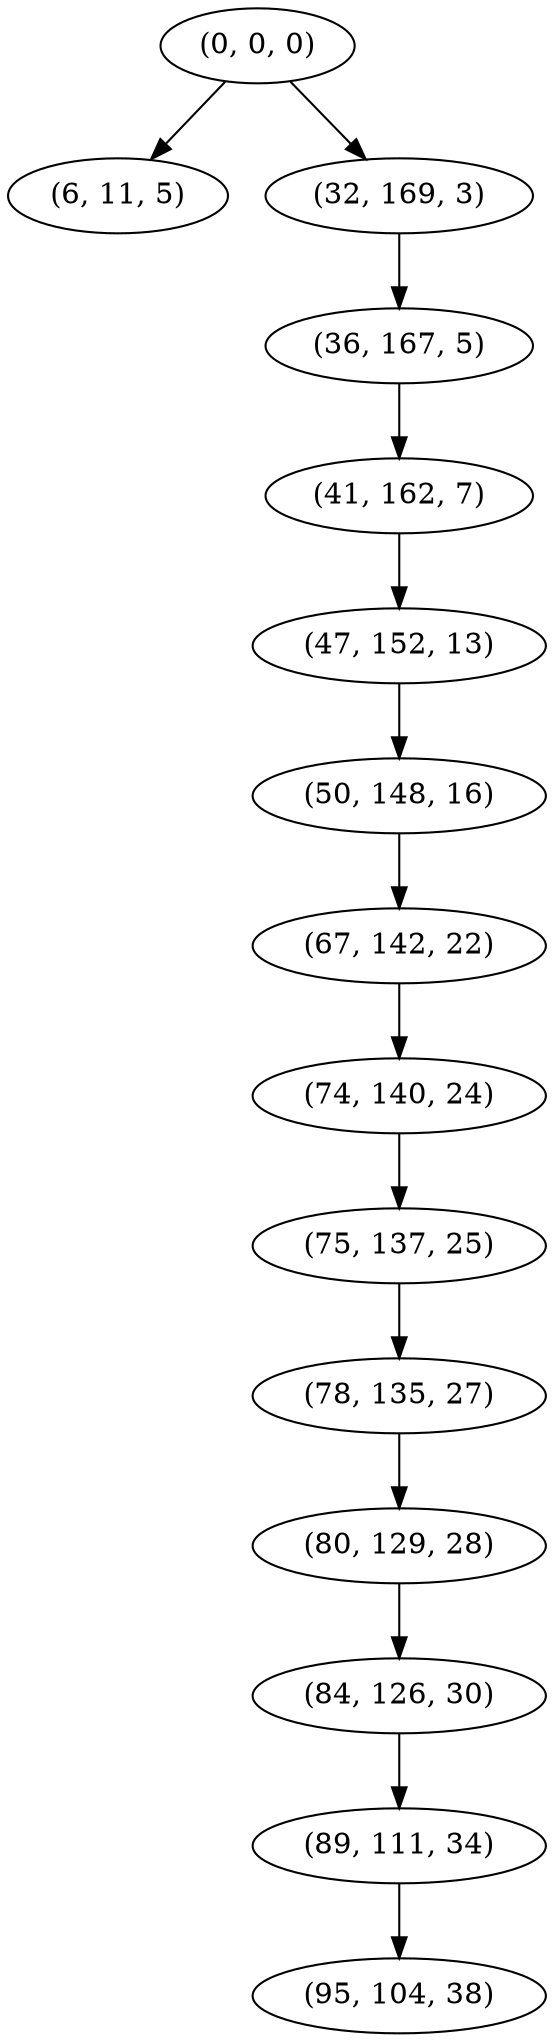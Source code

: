 digraph tree {
    "(0, 0, 0)";
    "(6, 11, 5)";
    "(32, 169, 3)";
    "(36, 167, 5)";
    "(41, 162, 7)";
    "(47, 152, 13)";
    "(50, 148, 16)";
    "(67, 142, 22)";
    "(74, 140, 24)";
    "(75, 137, 25)";
    "(78, 135, 27)";
    "(80, 129, 28)";
    "(84, 126, 30)";
    "(89, 111, 34)";
    "(95, 104, 38)";
    "(0, 0, 0)" -> "(6, 11, 5)";
    "(0, 0, 0)" -> "(32, 169, 3)";
    "(32, 169, 3)" -> "(36, 167, 5)";
    "(36, 167, 5)" -> "(41, 162, 7)";
    "(41, 162, 7)" -> "(47, 152, 13)";
    "(47, 152, 13)" -> "(50, 148, 16)";
    "(50, 148, 16)" -> "(67, 142, 22)";
    "(67, 142, 22)" -> "(74, 140, 24)";
    "(74, 140, 24)" -> "(75, 137, 25)";
    "(75, 137, 25)" -> "(78, 135, 27)";
    "(78, 135, 27)" -> "(80, 129, 28)";
    "(80, 129, 28)" -> "(84, 126, 30)";
    "(84, 126, 30)" -> "(89, 111, 34)";
    "(89, 111, 34)" -> "(95, 104, 38)";
}
